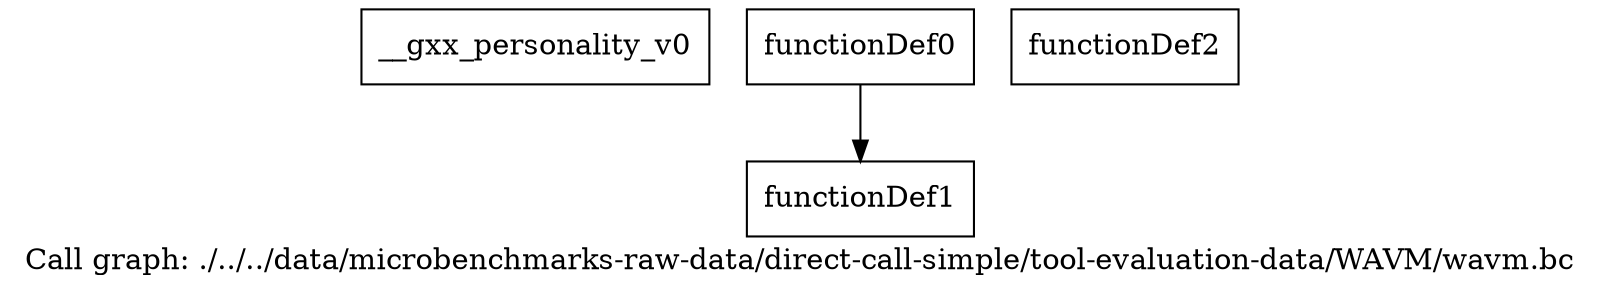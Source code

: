 digraph "Call graph: ./../../data/microbenchmarks-raw-data/direct-call-simple/tool-evaluation-data/WAVM/wavm.bc" {
	label="Call graph: ./../../data/microbenchmarks-raw-data/direct-call-simple/tool-evaluation-data/WAVM/wavm.bc";

	Node0xd7af30 [shape=record,label="{__gxx_personality_v0}"];
	Node0xd7b010 [shape=record,label="{functionDef0}"];
	Node0xd7b010 -> Node0xd7b090;
	Node0xd7b090 [shape=record,label="{functionDef1}"];
	Node0xd7b110 [shape=record,label="{functionDef2}"];
}
